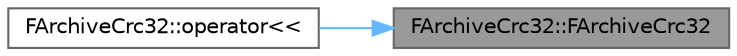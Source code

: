 digraph "FArchiveCrc32::FArchiveCrc32"
{
 // INTERACTIVE_SVG=YES
 // LATEX_PDF_SIZE
  bgcolor="transparent";
  edge [fontname=Helvetica,fontsize=10,labelfontname=Helvetica,labelfontsize=10];
  node [fontname=Helvetica,fontsize=10,shape=box,height=0.2,width=0.4];
  rankdir="RL";
  Node1 [id="Node000001",label="FArchiveCrc32::FArchiveCrc32",height=0.2,width=0.4,color="gray40", fillcolor="grey60", style="filled", fontcolor="black",tooltip="Default constructor."];
  Node1 -> Node2 [id="edge1_Node000001_Node000002",dir="back",color="steelblue1",style="solid",tooltip=" "];
  Node2 [id="Node000002",label="FArchiveCrc32::operator\<\<",height=0.2,width=0.4,color="grey40", fillcolor="white", style="filled",URL="$df/d50/classFArchiveCrc32.html#a78ee89875272d797571e87ec59f7170b",tooltip="Serializes a USTRUCT value into an ArchiveCrc32."];
}
